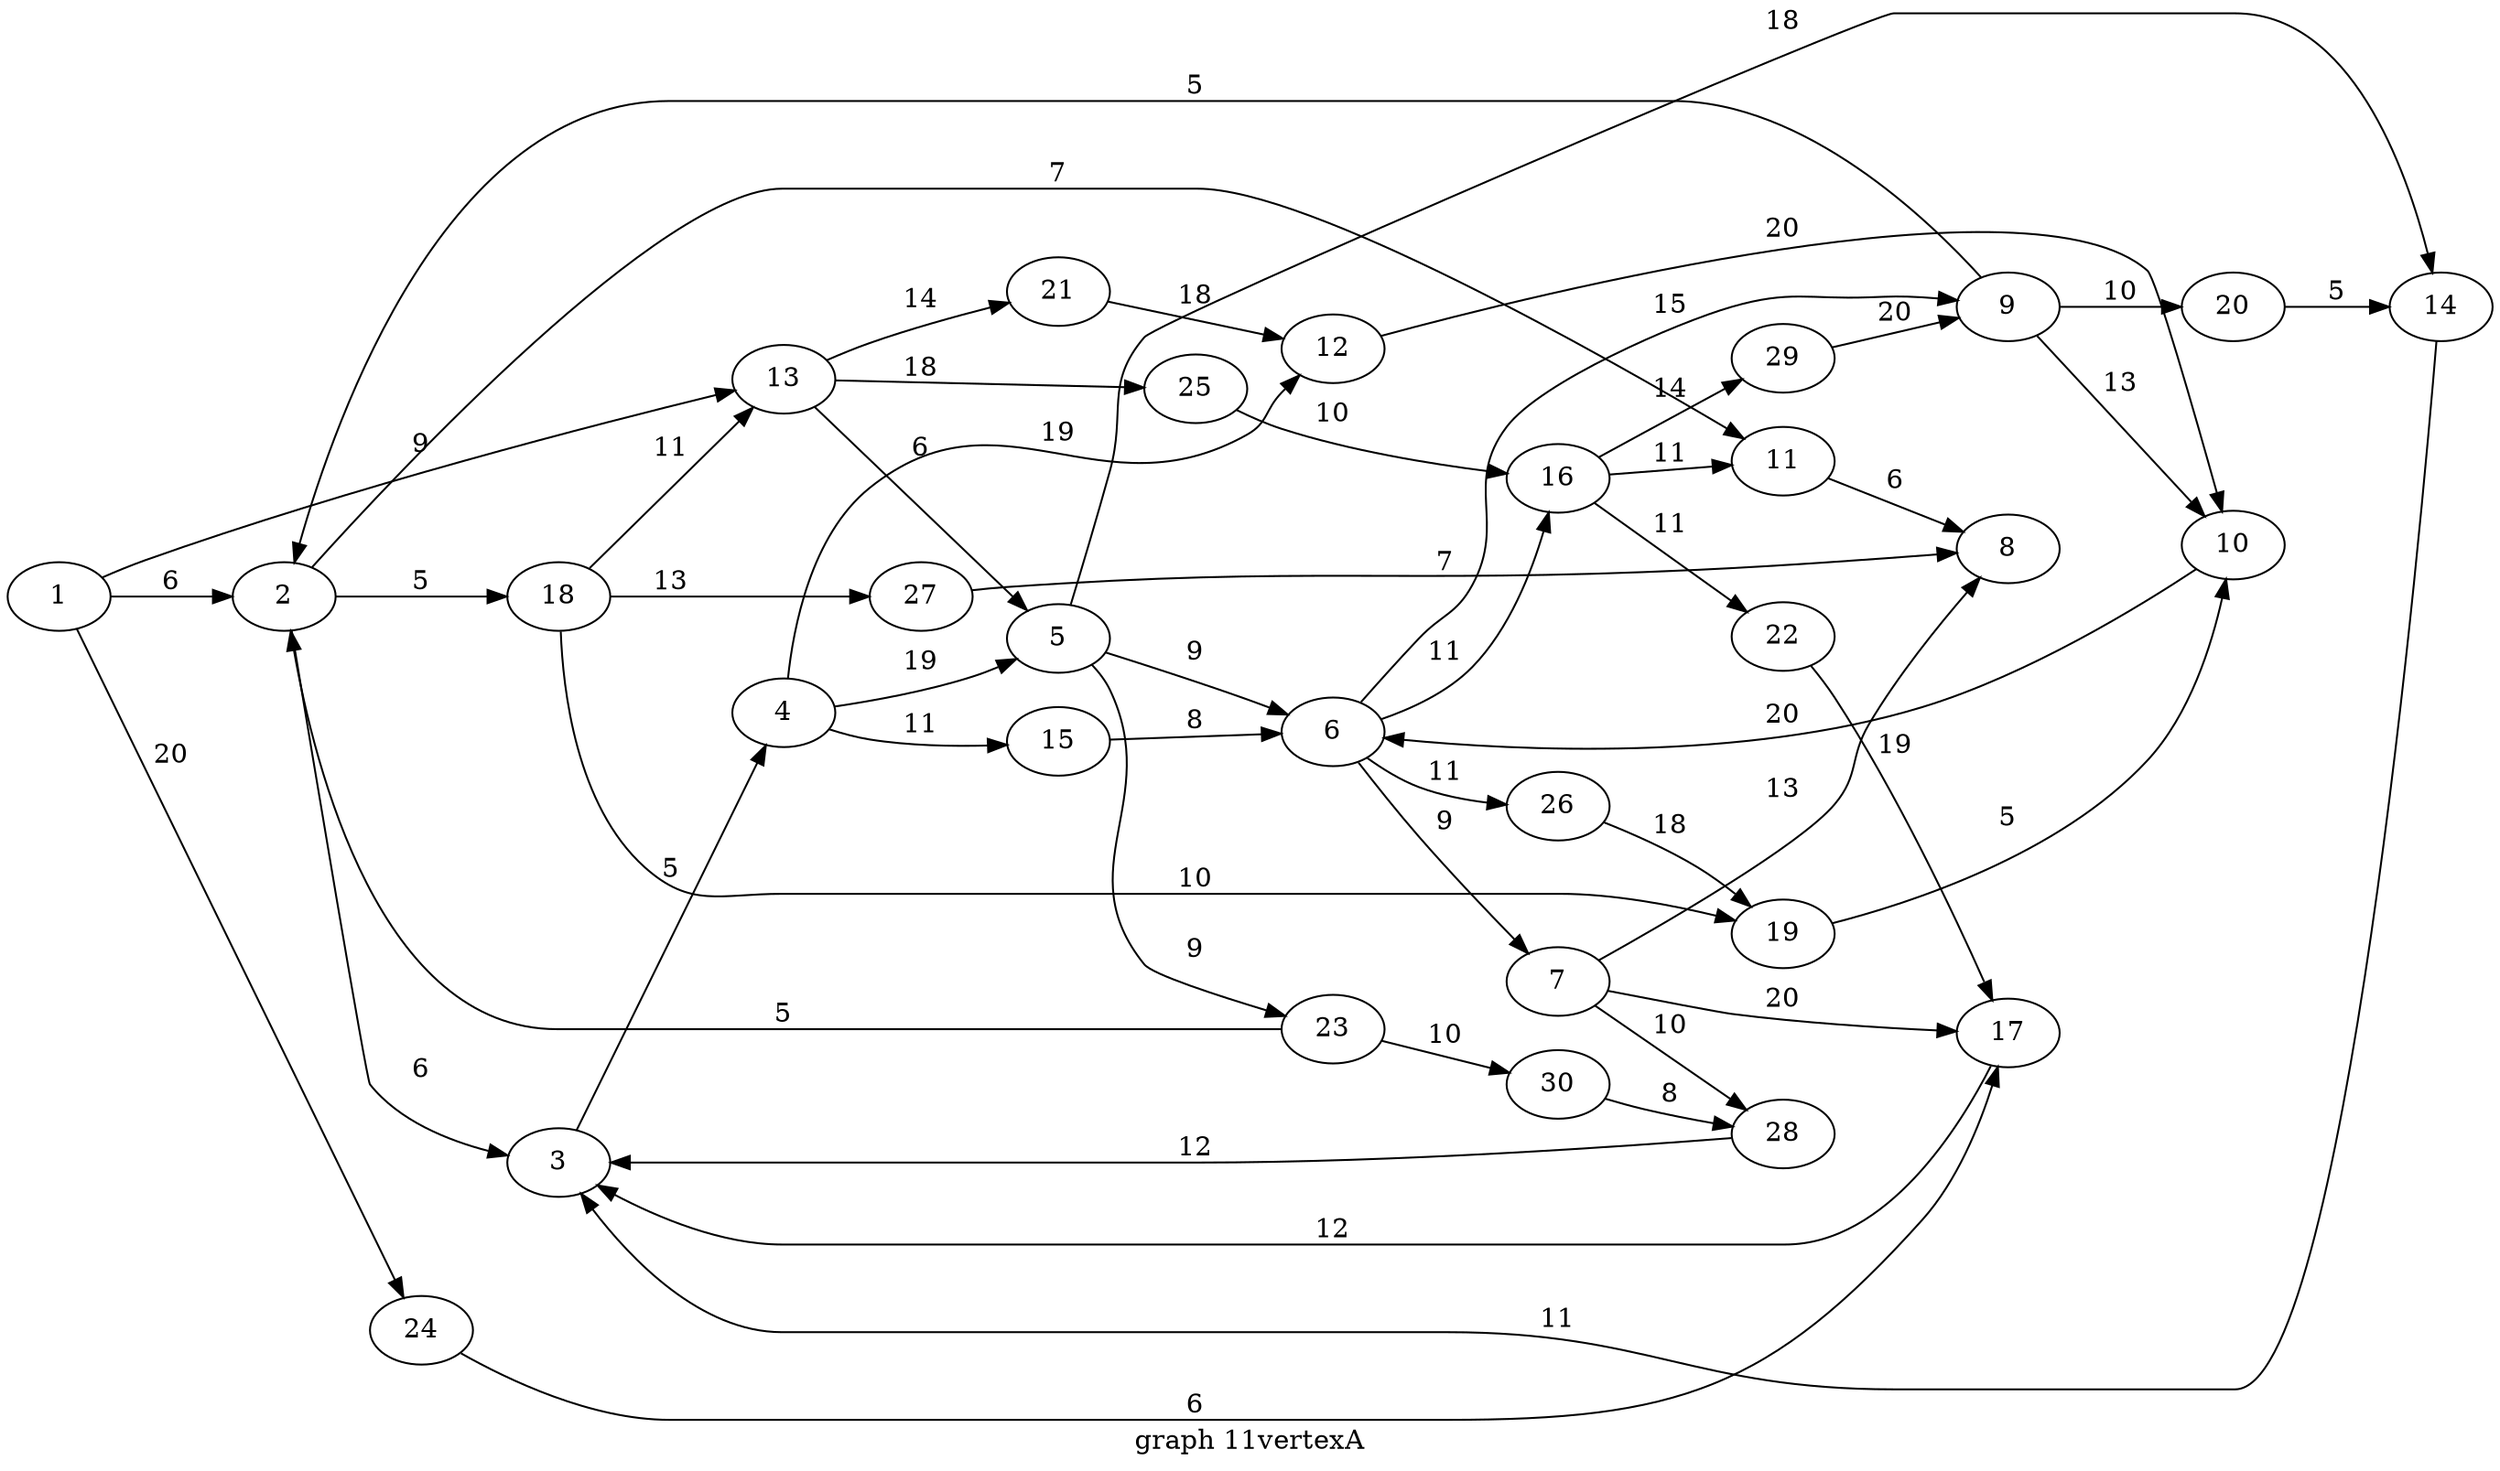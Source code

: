 digraph g{

rankdir = LR

1 -> 2 [label = " 6 "];
2 -> 3 [label = " 6 "];
3 -> 4 [label = " 5 "];
4 -> 5 [label = " 19 "];
5 -> 6 [label = " 9 "];
6 -> 7 [label = " 9 "];
7 -> 8 [label = " 13 "];
6 -> 9 [label = " 15 "];
9 -> 2 [label = " 5 "];
9 -> 10 [label = " 13 "];
10 -> 6 [label = " 20 "];
2 -> 11 [label = " 7 "];
11 -> 8 [label = " 6 "];
4 -> 12 [label = " 19 "];
12 -> 10 [label = " 20 "];
1 -> 13 [label = " 9 "];
13 -> 5 [label = " 6 "];
5 -> 14 [label = " 18 "];
14 -> 3 [label = " 11 "];
4 -> 15 [label = " 11 "];
15 -> 6 [label = " 8 "];
6 -> 16 [label = " 11 "];
16 -> 11 [label = " 11 "];
7 -> 17 [label = " 20 "];
17 -> 3 [label = " 12 "];
2 -> 18 [label = " 5 "];
18 -> 13 [label = " 11 "];
18 -> 19 [label = " 10 "];
19 -> 10 [label = " 5 "];
9 -> 20 [label = " 10 "];
20 -> 14 [label = " 5 "];
13 -> 21 [label = " 14 "];
21 -> 12 [label = " 18 "];
16 -> 22 [label = " 11 "];
22 -> 17 [label = " 19 "];
5 -> 23 [label = " 9 "];
23 -> 2 [label = " 5 "];
1 -> 24 [label = " 20 "];
24 -> 17 [label = " 6 "];
13 -> 25 [label = " 18 "];
25 -> 16 [label = " 10 "];
6 -> 26 [label = " 11 "];
26 -> 19 [label = " 18 "];
18 -> 27 [label = " 13 "];
27 -> 8 [label = " 7 "];
7 -> 28 [label = " 10 "];
28 -> 3 [label = " 12 "];
16 -> 29 [label = " 14 "];
29 -> 9 [label = " 20 "];
23 -> 30 [label = " 10 "];
30 -> 28 [label = " 8 "];

label = "graph 11vertexA"
}